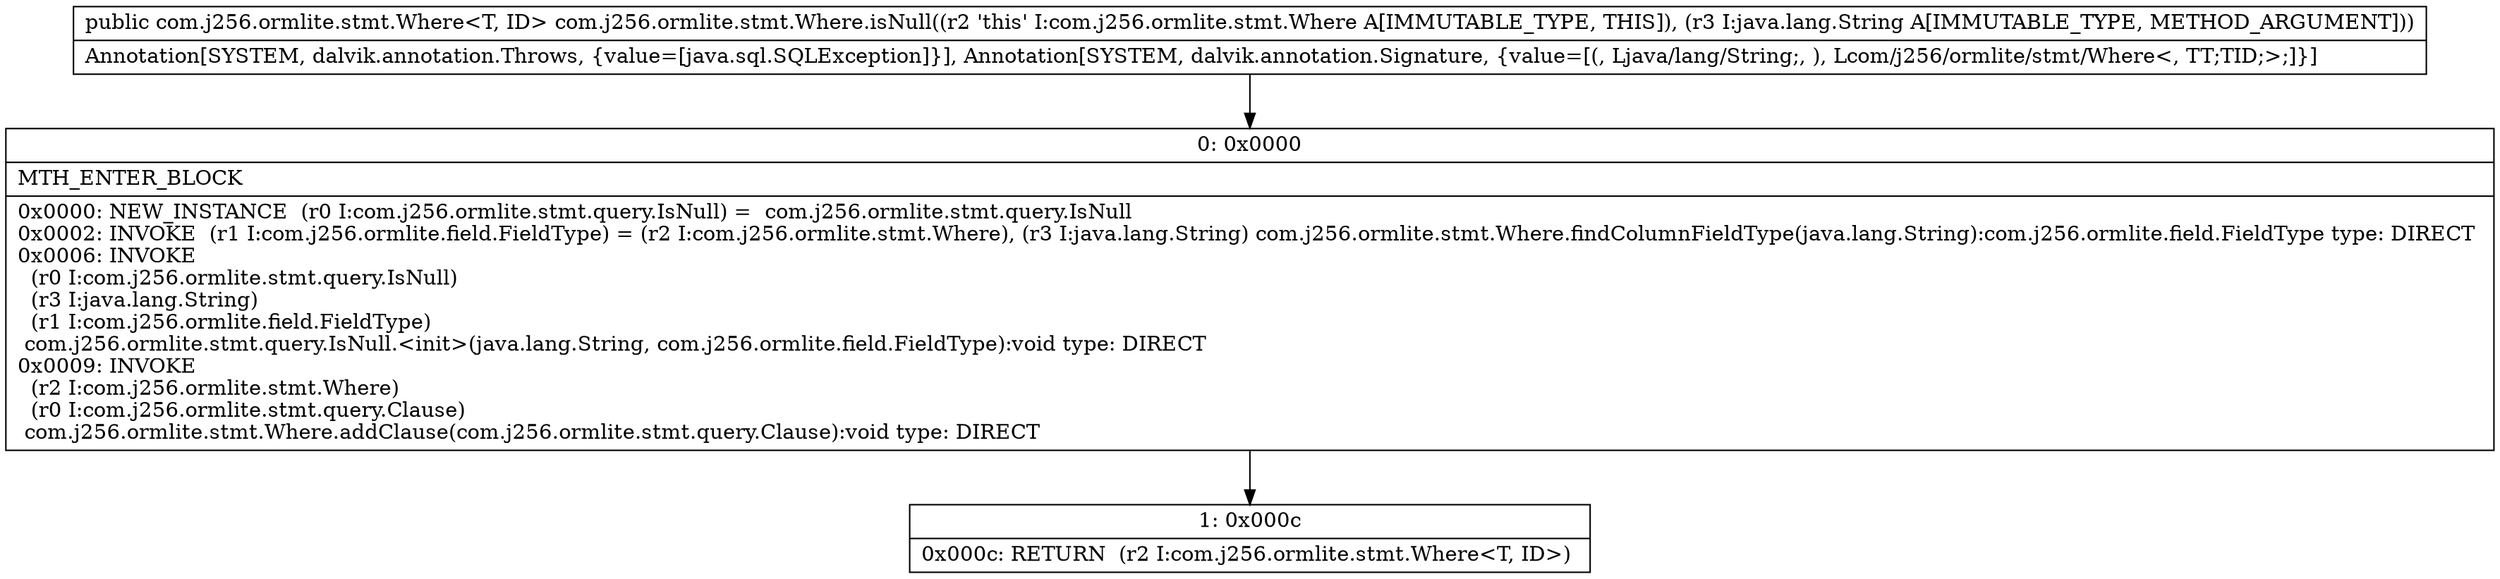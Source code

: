 digraph "CFG forcom.j256.ormlite.stmt.Where.isNull(Ljava\/lang\/String;)Lcom\/j256\/ormlite\/stmt\/Where;" {
Node_0 [shape=record,label="{0\:\ 0x0000|MTH_ENTER_BLOCK\l|0x0000: NEW_INSTANCE  (r0 I:com.j256.ormlite.stmt.query.IsNull) =  com.j256.ormlite.stmt.query.IsNull \l0x0002: INVOKE  (r1 I:com.j256.ormlite.field.FieldType) = (r2 I:com.j256.ormlite.stmt.Where), (r3 I:java.lang.String) com.j256.ormlite.stmt.Where.findColumnFieldType(java.lang.String):com.j256.ormlite.field.FieldType type: DIRECT \l0x0006: INVOKE  \l  (r0 I:com.j256.ormlite.stmt.query.IsNull)\l  (r3 I:java.lang.String)\l  (r1 I:com.j256.ormlite.field.FieldType)\l com.j256.ormlite.stmt.query.IsNull.\<init\>(java.lang.String, com.j256.ormlite.field.FieldType):void type: DIRECT \l0x0009: INVOKE  \l  (r2 I:com.j256.ormlite.stmt.Where)\l  (r0 I:com.j256.ormlite.stmt.query.Clause)\l com.j256.ormlite.stmt.Where.addClause(com.j256.ormlite.stmt.query.Clause):void type: DIRECT \l}"];
Node_1 [shape=record,label="{1\:\ 0x000c|0x000c: RETURN  (r2 I:com.j256.ormlite.stmt.Where\<T, ID\>) \l}"];
MethodNode[shape=record,label="{public com.j256.ormlite.stmt.Where\<T, ID\> com.j256.ormlite.stmt.Where.isNull((r2 'this' I:com.j256.ormlite.stmt.Where A[IMMUTABLE_TYPE, THIS]), (r3 I:java.lang.String A[IMMUTABLE_TYPE, METHOD_ARGUMENT]))  | Annotation[SYSTEM, dalvik.annotation.Throws, \{value=[java.sql.SQLException]\}], Annotation[SYSTEM, dalvik.annotation.Signature, \{value=[(, Ljava\/lang\/String;, ), Lcom\/j256\/ormlite\/stmt\/Where\<, TT;TID;\>;]\}]\l}"];
MethodNode -> Node_0;
Node_0 -> Node_1;
}

